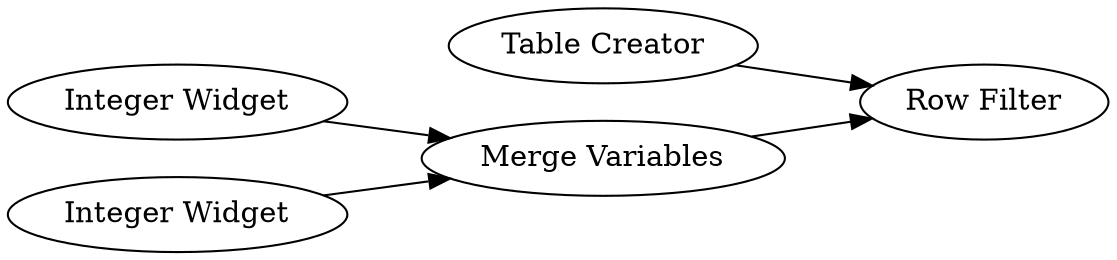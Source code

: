 digraph {
	4 -> 5
	3 -> 4
	2 -> 4
	1 -> 5
	5 [label="Row Filter"]
	1 [label="Table Creator"]
	4 [label="Merge Variables"]
	3 [label="Integer Widget"]
	2 [label="Integer Widget"]
	rankdir=LR
}
